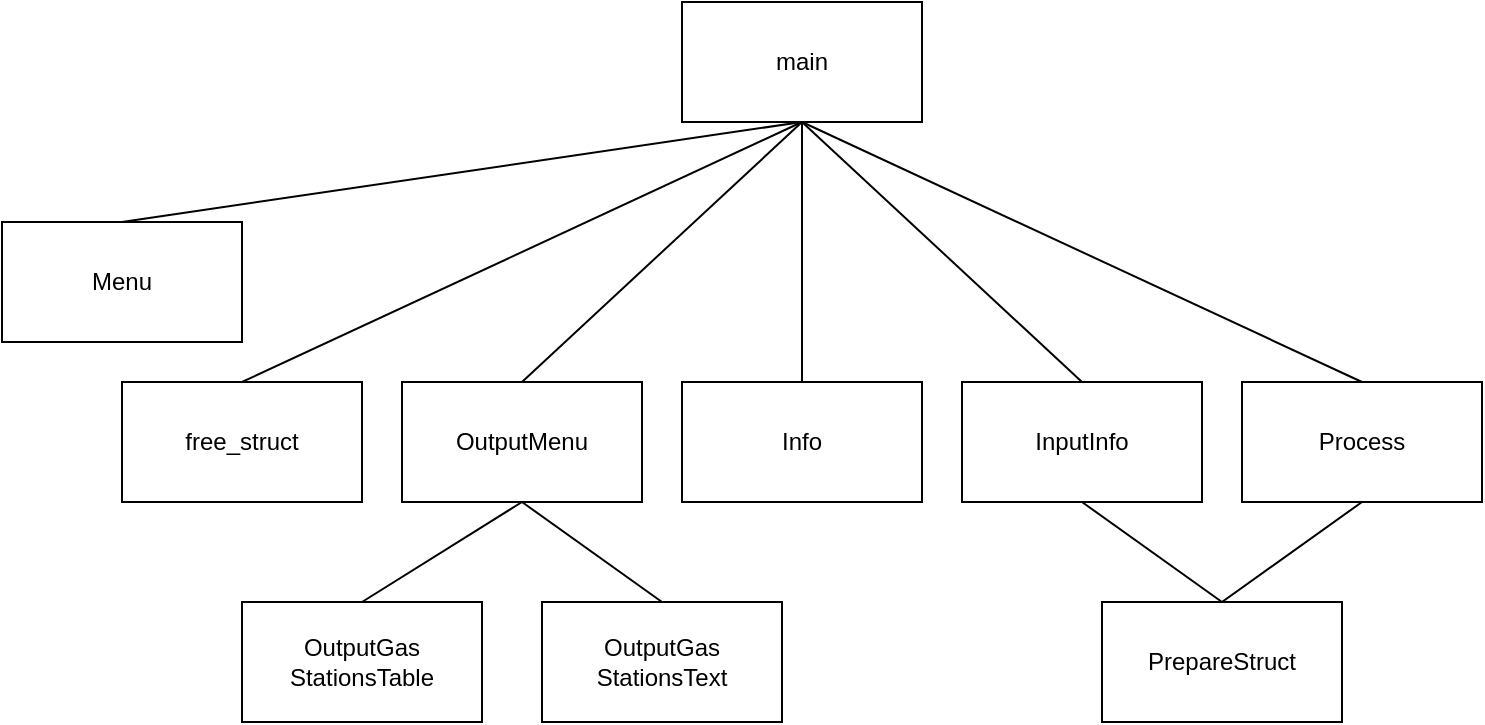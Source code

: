 <mxfile version="13.0.3" type="device"><diagram id="R9oHXPz07dNdxd5F9VvN" name="Page-1"><mxGraphModel dx="1020" dy="784" grid="1" gridSize="10" guides="1" tooltips="1" connect="1" arrows="1" fold="1" page="1" pageScale="1" pageWidth="827" pageHeight="1169" math="0" shadow="0"><root><mxCell id="0"/><mxCell id="1" parent="0"/><mxCell id="OdSXj93_-li1NNXPsZ1D-1" value="main" style="rounded=0;whiteSpace=wrap;html=1;" vertex="1" parent="1"><mxGeometry x="370" width="120" height="60" as="geometry"/></mxCell><mxCell id="OdSXj93_-li1NNXPsZ1D-2" value="Menu" style="rounded=0;whiteSpace=wrap;html=1;" vertex="1" parent="1"><mxGeometry x="30" y="110" width="120" height="60" as="geometry"/></mxCell><mxCell id="OdSXj93_-li1NNXPsZ1D-3" value="OutputMenu" style="rounded=0;whiteSpace=wrap;html=1;" vertex="1" parent="1"><mxGeometry x="230" y="190" width="120" height="60" as="geometry"/></mxCell><mxCell id="OdSXj93_-li1NNXPsZ1D-4" value="Info" style="rounded=0;whiteSpace=wrap;html=1;" vertex="1" parent="1"><mxGeometry x="370" y="190" width="120" height="60" as="geometry"/></mxCell><mxCell id="OdSXj93_-li1NNXPsZ1D-5" value="OutputGas&lt;br&gt;StationsTable" style="rounded=0;whiteSpace=wrap;html=1;" vertex="1" parent="1"><mxGeometry x="150" y="300" width="120" height="60" as="geometry"/></mxCell><mxCell id="OdSXj93_-li1NNXPsZ1D-6" value="&lt;span&gt;OutputGas&lt;/span&gt;&lt;br&gt;&lt;span&gt;StationsText&lt;/span&gt;" style="rounded=0;whiteSpace=wrap;html=1;" vertex="1" parent="1"><mxGeometry x="300" y="300" width="120" height="60" as="geometry"/></mxCell><mxCell id="OdSXj93_-li1NNXPsZ1D-7" value="InputInfo" style="rounded=0;whiteSpace=wrap;html=1;" vertex="1" parent="1"><mxGeometry x="510" y="190" width="120" height="60" as="geometry"/></mxCell><mxCell id="OdSXj93_-li1NNXPsZ1D-8" value="Process" style="rounded=0;whiteSpace=wrap;html=1;" vertex="1" parent="1"><mxGeometry x="650" y="190" width="120" height="60" as="geometry"/></mxCell><mxCell id="OdSXj93_-li1NNXPsZ1D-9" value="PrepareStruct" style="rounded=0;whiteSpace=wrap;html=1;" vertex="1" parent="1"><mxGeometry x="580" y="300" width="120" height="60" as="geometry"/></mxCell><mxCell id="OdSXj93_-li1NNXPsZ1D-10" value="free_struct" style="rounded=0;whiteSpace=wrap;html=1;" vertex="1" parent="1"><mxGeometry x="90" y="190" width="120" height="60" as="geometry"/></mxCell><mxCell id="OdSXj93_-li1NNXPsZ1D-11" value="" style="endArrow=none;html=1;entryX=0.5;entryY=1;entryDx=0;entryDy=0;exitX=0.5;exitY=0;exitDx=0;exitDy=0;" edge="1" parent="1" source="OdSXj93_-li1NNXPsZ1D-10" target="OdSXj93_-li1NNXPsZ1D-1"><mxGeometry width="50" height="50" relative="1" as="geometry"><mxPoint x="290" y="90" as="sourcePoint"/><mxPoint x="340" y="40" as="targetPoint"/></mxGeometry></mxCell><mxCell id="OdSXj93_-li1NNXPsZ1D-12" value="" style="endArrow=none;html=1;entryX=0.5;entryY=1;entryDx=0;entryDy=0;exitX=0.5;exitY=0;exitDx=0;exitDy=0;" edge="1" parent="1" source="OdSXj93_-li1NNXPsZ1D-2" target="OdSXj93_-li1NNXPsZ1D-1"><mxGeometry width="50" height="50" relative="1" as="geometry"><mxPoint x="270" y="110" as="sourcePoint"/><mxPoint x="320" y="60" as="targetPoint"/></mxGeometry></mxCell><mxCell id="OdSXj93_-li1NNXPsZ1D-13" value="" style="endArrow=none;html=1;exitX=0.5;exitY=0;exitDx=0;exitDy=0;" edge="1" parent="1" source="OdSXj93_-li1NNXPsZ1D-3"><mxGeometry width="50" height="50" relative="1" as="geometry"><mxPoint x="340" y="280" as="sourcePoint"/><mxPoint x="430" y="60" as="targetPoint"/></mxGeometry></mxCell><mxCell id="OdSXj93_-li1NNXPsZ1D-14" value="" style="endArrow=none;html=1;entryX=0.5;entryY=1;entryDx=0;entryDy=0;exitX=0.5;exitY=0;exitDx=0;exitDy=0;" edge="1" parent="1" source="OdSXj93_-li1NNXPsZ1D-4" target="OdSXj93_-li1NNXPsZ1D-1"><mxGeometry width="50" height="50" relative="1" as="geometry"><mxPoint x="390" y="220" as="sourcePoint"/><mxPoint x="440" y="170" as="targetPoint"/></mxGeometry></mxCell><mxCell id="OdSXj93_-li1NNXPsZ1D-15" value="" style="endArrow=none;html=1;entryX=0.5;entryY=1;entryDx=0;entryDy=0;exitX=0.5;exitY=0;exitDx=0;exitDy=0;" edge="1" parent="1" source="OdSXj93_-li1NNXPsZ1D-5" target="OdSXj93_-li1NNXPsZ1D-3"><mxGeometry width="50" height="50" relative="1" as="geometry"><mxPoint x="210" y="430" as="sourcePoint"/><mxPoint x="260" y="380" as="targetPoint"/></mxGeometry></mxCell><mxCell id="OdSXj93_-li1NNXPsZ1D-16" value="" style="endArrow=none;html=1;entryX=0.5;entryY=1;entryDx=0;entryDy=0;exitX=0.5;exitY=0;exitDx=0;exitDy=0;" edge="1" parent="1" source="OdSXj93_-li1NNXPsZ1D-6" target="OdSXj93_-li1NNXPsZ1D-3"><mxGeometry width="50" height="50" relative="1" as="geometry"><mxPoint x="170" y="400" as="sourcePoint"/><mxPoint x="220" y="350" as="targetPoint"/></mxGeometry></mxCell><mxCell id="OdSXj93_-li1NNXPsZ1D-17" value="" style="endArrow=none;html=1;exitX=0.5;exitY=0;exitDx=0;exitDy=0;" edge="1" parent="1" source="OdSXj93_-li1NNXPsZ1D-7"><mxGeometry width="50" height="50" relative="1" as="geometry"><mxPoint x="500" y="180" as="sourcePoint"/><mxPoint x="430" y="60" as="targetPoint"/></mxGeometry></mxCell><mxCell id="OdSXj93_-li1NNXPsZ1D-18" value="" style="endArrow=none;html=1;entryX=0.5;entryY=1;entryDx=0;entryDy=0;exitX=0.5;exitY=0;exitDx=0;exitDy=0;" edge="1" parent="1" source="OdSXj93_-li1NNXPsZ1D-8" target="OdSXj93_-li1NNXPsZ1D-1"><mxGeometry width="50" height="50" relative="1" as="geometry"><mxPoint x="580" y="160" as="sourcePoint"/><mxPoint x="630" y="110" as="targetPoint"/></mxGeometry></mxCell><mxCell id="OdSXj93_-li1NNXPsZ1D-19" value="" style="endArrow=none;html=1;exitX=0.5;exitY=1;exitDx=0;exitDy=0;entryX=0.5;entryY=0;entryDx=0;entryDy=0;" edge="1" parent="1" source="OdSXj93_-li1NNXPsZ1D-8" target="OdSXj93_-li1NNXPsZ1D-9"><mxGeometry width="50" height="50" relative="1" as="geometry"><mxPoint x="710" y="370" as="sourcePoint"/><mxPoint x="760" y="320" as="targetPoint"/></mxGeometry></mxCell><mxCell id="OdSXj93_-li1NNXPsZ1D-20" value="" style="endArrow=none;html=1;entryX=0.5;entryY=1;entryDx=0;entryDy=0;exitX=0.5;exitY=0;exitDx=0;exitDy=0;" edge="1" parent="1" source="OdSXj93_-li1NNXPsZ1D-9" target="OdSXj93_-li1NNXPsZ1D-7"><mxGeometry width="50" height="50" relative="1" as="geometry"><mxPoint x="360" y="400" as="sourcePoint"/><mxPoint x="410" y="350" as="targetPoint"/></mxGeometry></mxCell></root></mxGraphModel></diagram></mxfile>